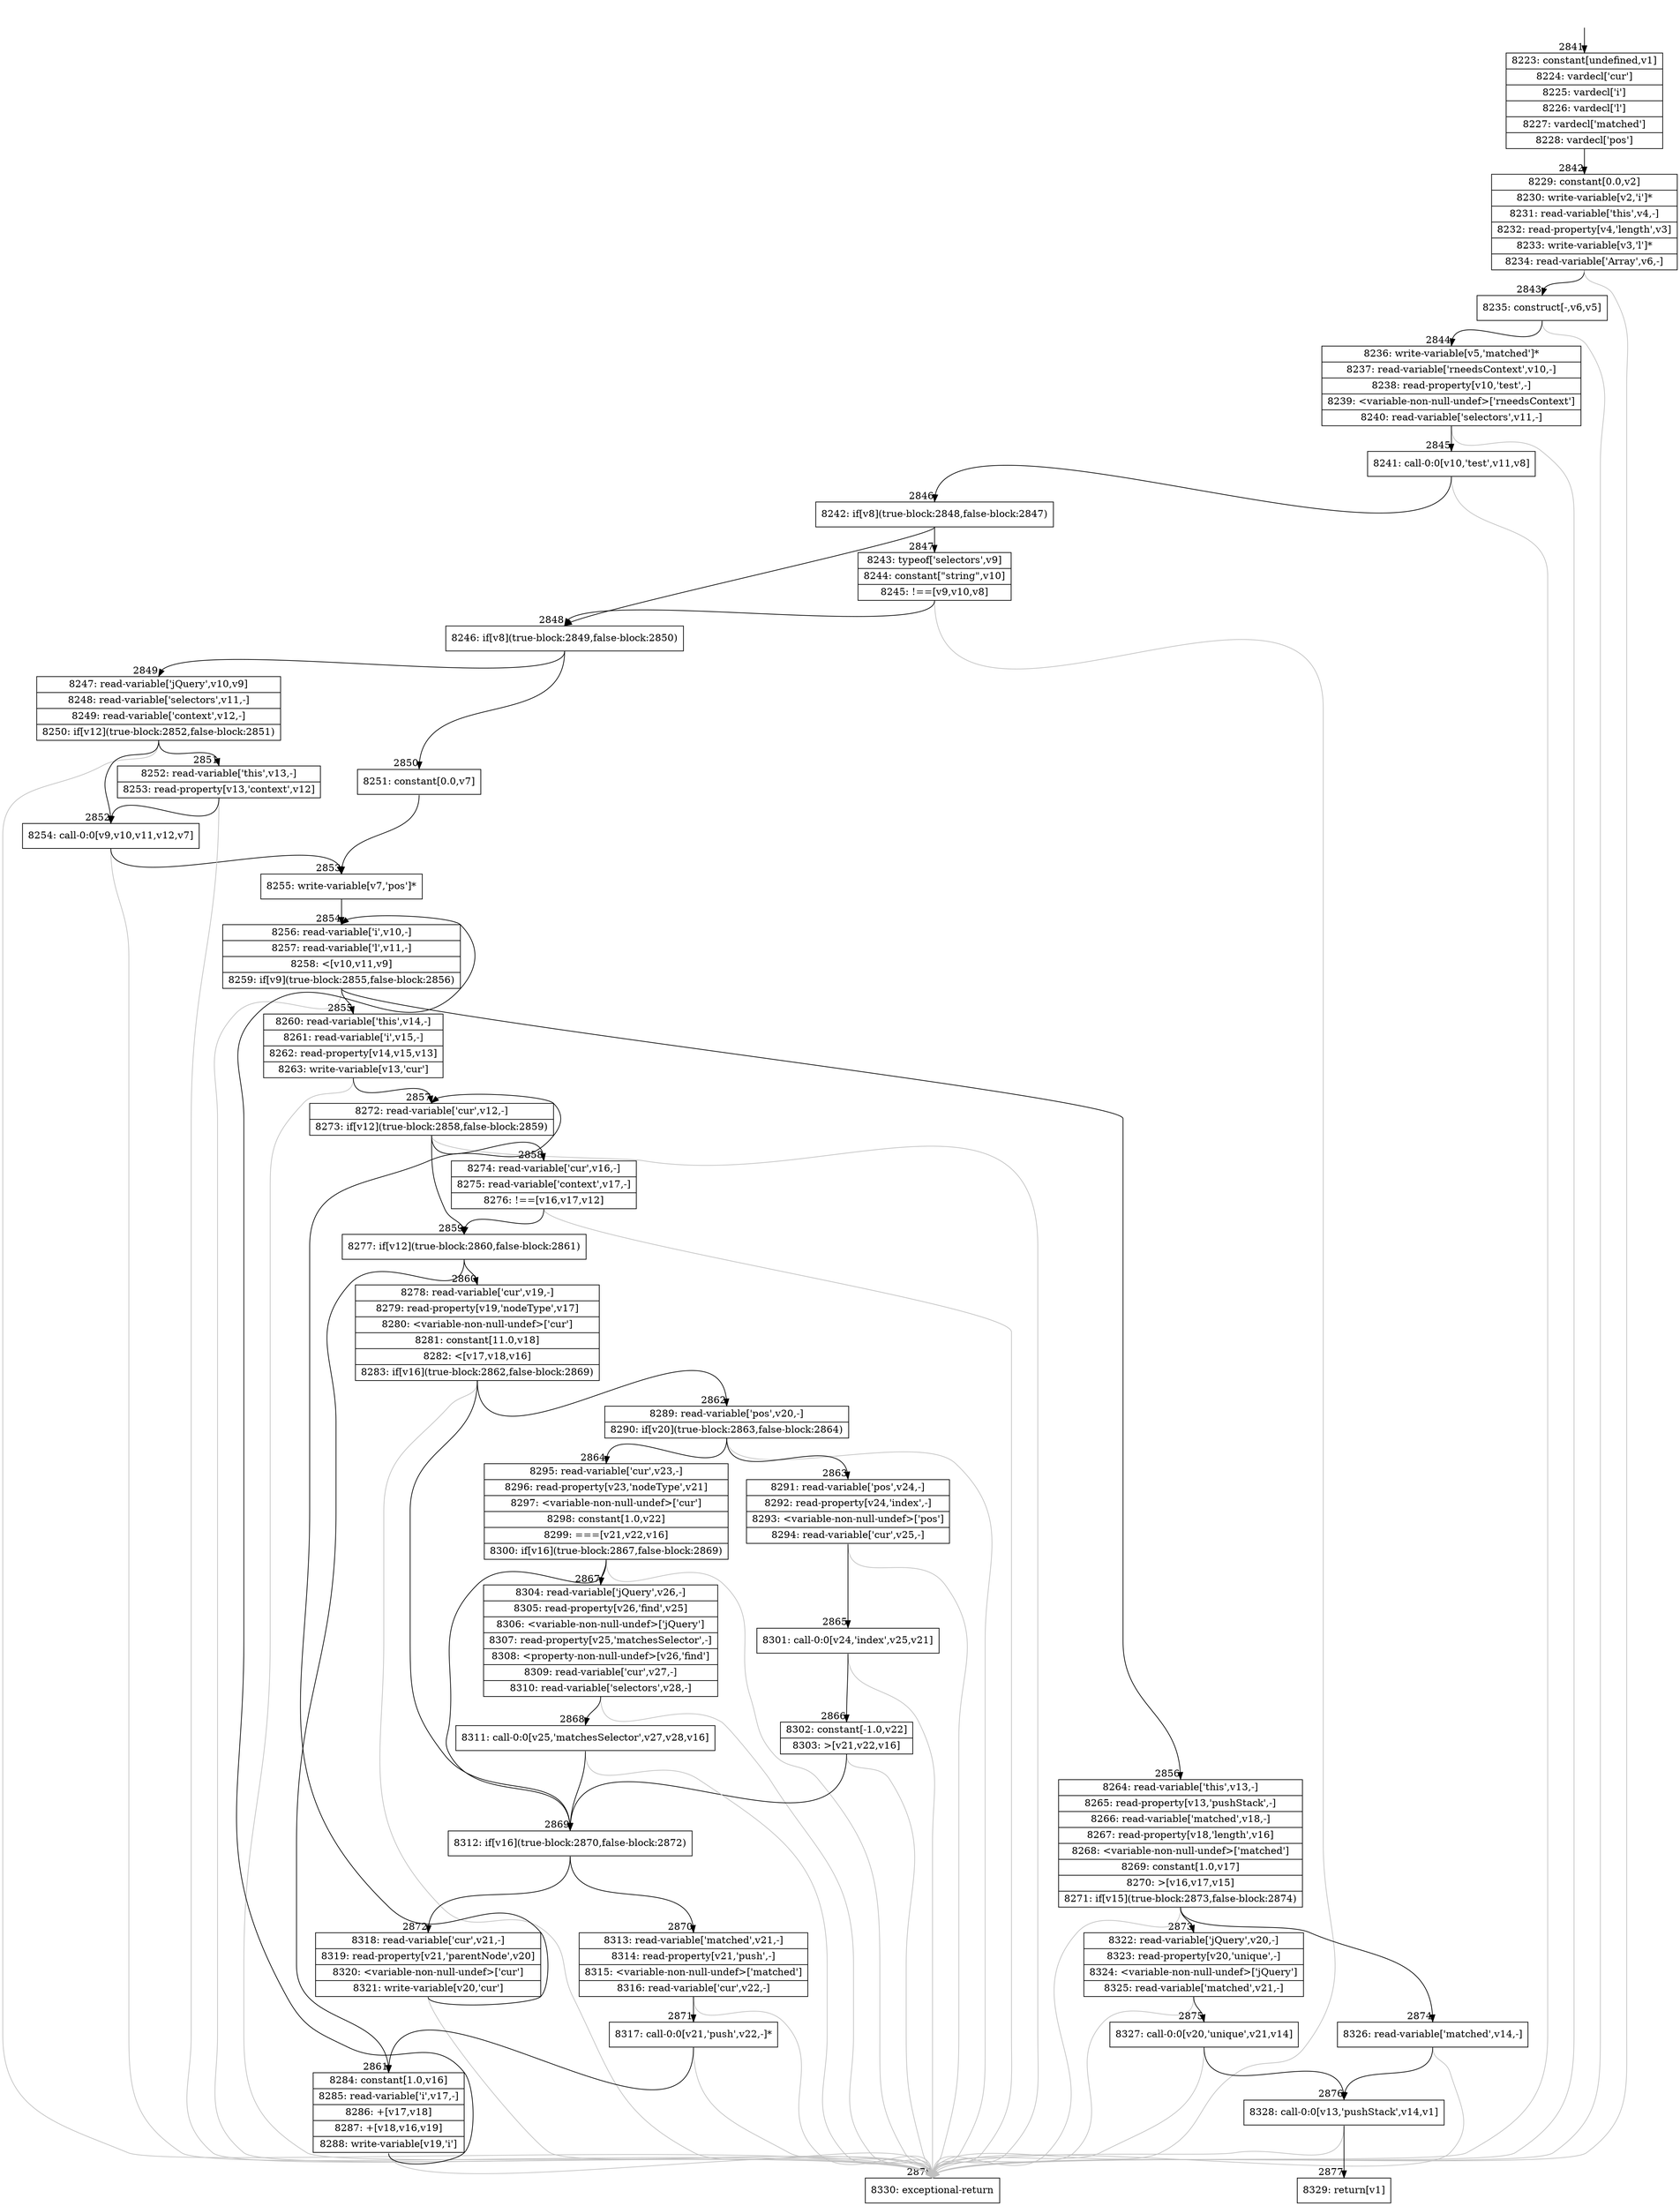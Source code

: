 digraph {
rankdir="TD"
BB_entry180[shape=none,label=""];
BB_entry180 -> BB2841 [tailport=s, headport=n, headlabel="    2841"]
BB2841 [shape=record label="{8223: constant[undefined,v1]|8224: vardecl['cur']|8225: vardecl['i']|8226: vardecl['l']|8227: vardecl['matched']|8228: vardecl['pos']}" ] 
BB2841 -> BB2842 [tailport=s, headport=n, headlabel="      2842"]
BB2842 [shape=record label="{8229: constant[0.0,v2]|8230: write-variable[v2,'i']*|8231: read-variable['this',v4,-]|8232: read-property[v4,'length',v3]|8233: write-variable[v3,'l']*|8234: read-variable['Array',v6,-]}" ] 
BB2842 -> BB2843 [tailport=s, headport=n, headlabel="      2843"]
BB2842 -> BB2878 [tailport=s, headport=n, color=gray, headlabel="      2878"]
BB2843 [shape=record label="{8235: construct[-,v6,v5]}" ] 
BB2843 -> BB2844 [tailport=s, headport=n, headlabel="      2844"]
BB2843 -> BB2878 [tailport=s, headport=n, color=gray]
BB2844 [shape=record label="{8236: write-variable[v5,'matched']*|8237: read-variable['rneedsContext',v10,-]|8238: read-property[v10,'test',-]|8239: \<variable-non-null-undef\>['rneedsContext']|8240: read-variable['selectors',v11,-]}" ] 
BB2844 -> BB2845 [tailport=s, headport=n, headlabel="      2845"]
BB2844 -> BB2878 [tailport=s, headport=n, color=gray]
BB2845 [shape=record label="{8241: call-0:0[v10,'test',v11,v8]}" ] 
BB2845 -> BB2846 [tailport=s, headport=n, headlabel="      2846"]
BB2845 -> BB2878 [tailport=s, headport=n, color=gray]
BB2846 [shape=record label="{8242: if[v8](true-block:2848,false-block:2847)}" ] 
BB2846 -> BB2848 [tailport=s, headport=n, headlabel="      2848"]
BB2846 -> BB2847 [tailport=s, headport=n, headlabel="      2847"]
BB2847 [shape=record label="{8243: typeof['selectors',v9]|8244: constant[\"string\",v10]|8245: !==[v9,v10,v8]}" ] 
BB2847 -> BB2848 [tailport=s, headport=n]
BB2847 -> BB2878 [tailport=s, headport=n, color=gray]
BB2848 [shape=record label="{8246: if[v8](true-block:2849,false-block:2850)}" ] 
BB2848 -> BB2849 [tailport=s, headport=n, headlabel="      2849"]
BB2848 -> BB2850 [tailport=s, headport=n, headlabel="      2850"]
BB2849 [shape=record label="{8247: read-variable['jQuery',v10,v9]|8248: read-variable['selectors',v11,-]|8249: read-variable['context',v12,-]|8250: if[v12](true-block:2852,false-block:2851)}" ] 
BB2849 -> BB2852 [tailport=s, headport=n, headlabel="      2852"]
BB2849 -> BB2851 [tailport=s, headport=n, headlabel="      2851"]
BB2849 -> BB2878 [tailport=s, headport=n, color=gray]
BB2850 [shape=record label="{8251: constant[0.0,v7]}" ] 
BB2850 -> BB2853 [tailport=s, headport=n, headlabel="      2853"]
BB2851 [shape=record label="{8252: read-variable['this',v13,-]|8253: read-property[v13,'context',v12]}" ] 
BB2851 -> BB2852 [tailport=s, headport=n]
BB2851 -> BB2878 [tailport=s, headport=n, color=gray]
BB2852 [shape=record label="{8254: call-0:0[v9,v10,v11,v12,v7]}" ] 
BB2852 -> BB2853 [tailport=s, headport=n]
BB2852 -> BB2878 [tailport=s, headport=n, color=gray]
BB2853 [shape=record label="{8255: write-variable[v7,'pos']*}" ] 
BB2853 -> BB2854 [tailport=s, headport=n, headlabel="      2854"]
BB2854 [shape=record label="{8256: read-variable['i',v10,-]|8257: read-variable['l',v11,-]|8258: \<[v10,v11,v9]|8259: if[v9](true-block:2855,false-block:2856)}" ] 
BB2854 -> BB2855 [tailport=s, headport=n, headlabel="      2855"]
BB2854 -> BB2856 [tailport=s, headport=n, headlabel="      2856"]
BB2854 -> BB2878 [tailport=s, headport=n, color=gray]
BB2855 [shape=record label="{8260: read-variable['this',v14,-]|8261: read-variable['i',v15,-]|8262: read-property[v14,v15,v13]|8263: write-variable[v13,'cur']}" ] 
BB2855 -> BB2857 [tailport=s, headport=n, headlabel="      2857"]
BB2855 -> BB2878 [tailport=s, headport=n, color=gray]
BB2856 [shape=record label="{8264: read-variable['this',v13,-]|8265: read-property[v13,'pushStack',-]|8266: read-variable['matched',v18,-]|8267: read-property[v18,'length',v16]|8268: \<variable-non-null-undef\>['matched']|8269: constant[1.0,v17]|8270: \>[v16,v17,v15]|8271: if[v15](true-block:2873,false-block:2874)}" ] 
BB2856 -> BB2873 [tailport=s, headport=n, headlabel="      2873"]
BB2856 -> BB2874 [tailport=s, headport=n, headlabel="      2874"]
BB2856 -> BB2878 [tailport=s, headport=n, color=gray]
BB2857 [shape=record label="{8272: read-variable['cur',v12,-]|8273: if[v12](true-block:2858,false-block:2859)}" ] 
BB2857 -> BB2859 [tailport=s, headport=n, headlabel="      2859"]
BB2857 -> BB2858 [tailport=s, headport=n, headlabel="      2858"]
BB2857 -> BB2878 [tailport=s, headport=n, color=gray]
BB2858 [shape=record label="{8274: read-variable['cur',v16,-]|8275: read-variable['context',v17,-]|8276: !==[v16,v17,v12]}" ] 
BB2858 -> BB2859 [tailport=s, headport=n]
BB2858 -> BB2878 [tailport=s, headport=n, color=gray]
BB2859 [shape=record label="{8277: if[v12](true-block:2860,false-block:2861)}" ] 
BB2859 -> BB2860 [tailport=s, headport=n, headlabel="      2860"]
BB2859 -> BB2861 [tailport=s, headport=n, headlabel="      2861"]
BB2860 [shape=record label="{8278: read-variable['cur',v19,-]|8279: read-property[v19,'nodeType',v17]|8280: \<variable-non-null-undef\>['cur']|8281: constant[11.0,v18]|8282: \<[v17,v18,v16]|8283: if[v16](true-block:2862,false-block:2869)}" ] 
BB2860 -> BB2869 [tailport=s, headport=n, headlabel="      2869"]
BB2860 -> BB2862 [tailport=s, headport=n, headlabel="      2862"]
BB2860 -> BB2878 [tailport=s, headport=n, color=gray]
BB2861 [shape=record label="{8284: constant[1.0,v16]|8285: read-variable['i',v17,-]|8286: +[v17,v18]|8287: +[v18,v16,v19]|8288: write-variable[v19,'i']}" ] 
BB2861 -> BB2854 [tailport=s, headport=n]
BB2861 -> BB2878 [tailport=s, headport=n, color=gray]
BB2862 [shape=record label="{8289: read-variable['pos',v20,-]|8290: if[v20](true-block:2863,false-block:2864)}" ] 
BB2862 -> BB2863 [tailport=s, headport=n, headlabel="      2863"]
BB2862 -> BB2864 [tailport=s, headport=n, headlabel="      2864"]
BB2862 -> BB2878 [tailport=s, headport=n, color=gray]
BB2863 [shape=record label="{8291: read-variable['pos',v24,-]|8292: read-property[v24,'index',-]|8293: \<variable-non-null-undef\>['pos']|8294: read-variable['cur',v25,-]}" ] 
BB2863 -> BB2865 [tailport=s, headport=n, headlabel="      2865"]
BB2863 -> BB2878 [tailport=s, headport=n, color=gray]
BB2864 [shape=record label="{8295: read-variable['cur',v23,-]|8296: read-property[v23,'nodeType',v21]|8297: \<variable-non-null-undef\>['cur']|8298: constant[1.0,v22]|8299: ===[v21,v22,v16]|8300: if[v16](true-block:2867,false-block:2869)}" ] 
BB2864 -> BB2869 [tailport=s, headport=n]
BB2864 -> BB2867 [tailport=s, headport=n, headlabel="      2867"]
BB2864 -> BB2878 [tailport=s, headport=n, color=gray]
BB2865 [shape=record label="{8301: call-0:0[v24,'index',v25,v21]}" ] 
BB2865 -> BB2866 [tailport=s, headport=n, headlabel="      2866"]
BB2865 -> BB2878 [tailport=s, headport=n, color=gray]
BB2866 [shape=record label="{8302: constant[-1.0,v22]|8303: \>[v21,v22,v16]}" ] 
BB2866 -> BB2869 [tailport=s, headport=n]
BB2866 -> BB2878 [tailport=s, headport=n, color=gray]
BB2867 [shape=record label="{8304: read-variable['jQuery',v26,-]|8305: read-property[v26,'find',v25]|8306: \<variable-non-null-undef\>['jQuery']|8307: read-property[v25,'matchesSelector',-]|8308: \<property-non-null-undef\>[v26,'find']|8309: read-variable['cur',v27,-]|8310: read-variable['selectors',v28,-]}" ] 
BB2867 -> BB2868 [tailport=s, headport=n, headlabel="      2868"]
BB2867 -> BB2878 [tailport=s, headport=n, color=gray]
BB2868 [shape=record label="{8311: call-0:0[v25,'matchesSelector',v27,v28,v16]}" ] 
BB2868 -> BB2869 [tailport=s, headport=n]
BB2868 -> BB2878 [tailport=s, headport=n, color=gray]
BB2869 [shape=record label="{8312: if[v16](true-block:2870,false-block:2872)}" ] 
BB2869 -> BB2870 [tailport=s, headport=n, headlabel="      2870"]
BB2869 -> BB2872 [tailport=s, headport=n, headlabel="      2872"]
BB2870 [shape=record label="{8313: read-variable['matched',v21,-]|8314: read-property[v21,'push',-]|8315: \<variable-non-null-undef\>['matched']|8316: read-variable['cur',v22,-]}" ] 
BB2870 -> BB2871 [tailport=s, headport=n, headlabel="      2871"]
BB2870 -> BB2878 [tailport=s, headport=n, color=gray]
BB2871 [shape=record label="{8317: call-0:0[v21,'push',v22,-]*}" ] 
BB2871 -> BB2861 [tailport=s, headport=n]
BB2871 -> BB2878 [tailport=s, headport=n, color=gray]
BB2872 [shape=record label="{8318: read-variable['cur',v21,-]|8319: read-property[v21,'parentNode',v20]|8320: \<variable-non-null-undef\>['cur']|8321: write-variable[v20,'cur']}" ] 
BB2872 -> BB2857 [tailport=s, headport=n]
BB2872 -> BB2878 [tailport=s, headport=n, color=gray]
BB2873 [shape=record label="{8322: read-variable['jQuery',v20,-]|8323: read-property[v20,'unique',-]|8324: \<variable-non-null-undef\>['jQuery']|8325: read-variable['matched',v21,-]}" ] 
BB2873 -> BB2875 [tailport=s, headport=n, headlabel="      2875"]
BB2873 -> BB2878 [tailport=s, headport=n, color=gray]
BB2874 [shape=record label="{8326: read-variable['matched',v14,-]}" ] 
BB2874 -> BB2876 [tailport=s, headport=n, headlabel="      2876"]
BB2874 -> BB2878 [tailport=s, headport=n, color=gray]
BB2875 [shape=record label="{8327: call-0:0[v20,'unique',v21,v14]}" ] 
BB2875 -> BB2876 [tailport=s, headport=n]
BB2875 -> BB2878 [tailport=s, headport=n, color=gray]
BB2876 [shape=record label="{8328: call-0:0[v13,'pushStack',v14,v1]}" ] 
BB2876 -> BB2877 [tailport=s, headport=n, headlabel="      2877"]
BB2876 -> BB2878 [tailport=s, headport=n, color=gray]
BB2877 [shape=record label="{8329: return[v1]}" ] 
BB2878 [shape=record label="{8330: exceptional-return}" ] 
}
